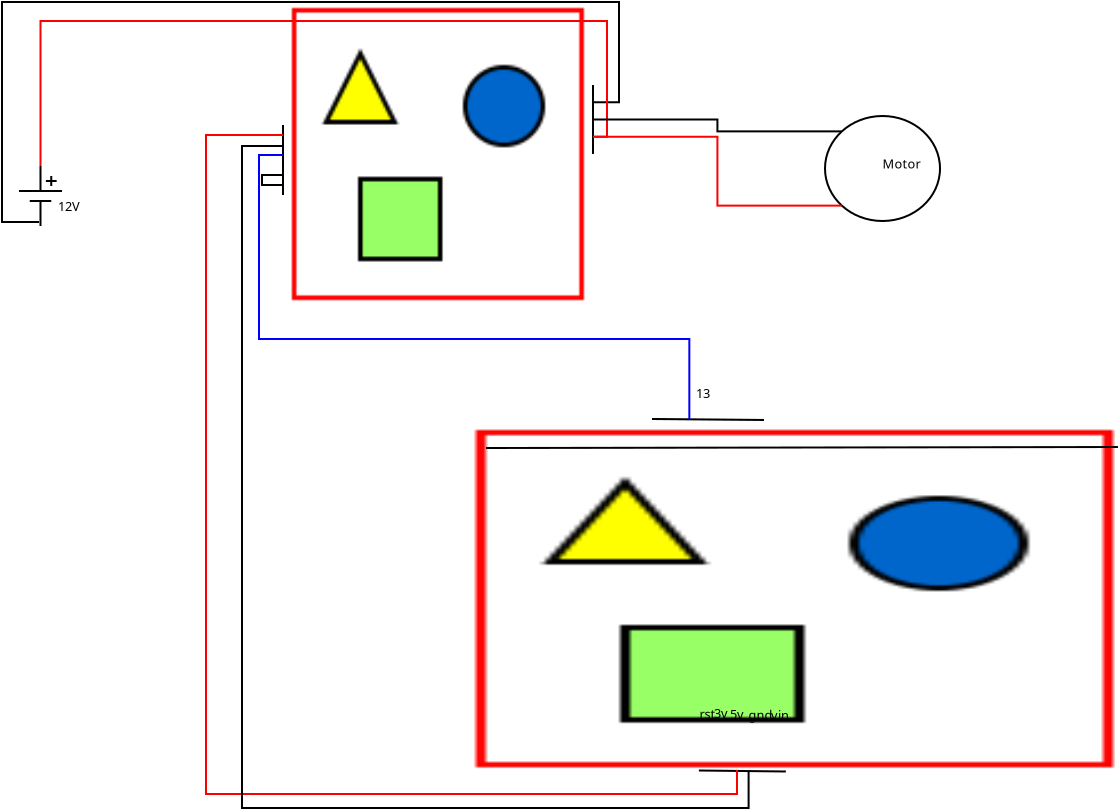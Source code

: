 <?xml version="1.0" encoding="UTF-8"?>
<dia:diagram xmlns:dia="http://www.lysator.liu.se/~alla/dia/">
  <dia:layer name="Background" visible="true" active="true">
    <dia:object type="Standard - Image" version="0" id="O0">
      <dia:attribute name="obj_pos">
        <dia:point val="14.044,33.3"/>
      </dia:attribute>
      <dia:attribute name="obj_bb">
        <dia:rectangle val="13.994,33.25;45.95,50.215"/>
      </dia:attribute>
      <dia:attribute name="elem_corner">
        <dia:point val="14.044,33.3"/>
      </dia:attribute>
      <dia:attribute name="elem_width">
        <dia:real val="31.856"/>
      </dia:attribute>
      <dia:attribute name="elem_height">
        <dia:real val="16.865"/>
      </dia:attribute>
      <dia:attribute name="draw_border">
        <dia:boolean val="false"/>
      </dia:attribute>
      <dia:attribute name="keep_aspect">
        <dia:boolean val="true"/>
      </dia:attribute>
      <dia:attribute name="file">
        <dia:string>#725241013_o.jpg#</dia:string>
      </dia:attribute>
    </dia:object>
    <dia:object type="Standard - Text" version="1" id="O1">
      <dia:attribute name="obj_pos">
        <dia:point val="7.4,7.1"/>
      </dia:attribute>
      <dia:attribute name="obj_bb">
        <dia:rectangle val="7.4,6.46;7.4,7.232"/>
      </dia:attribute>
      <dia:attribute name="text">
        <dia:composite type="text">
          <dia:attribute name="string">
            <dia:string>##</dia:string>
          </dia:attribute>
          <dia:attribute name="font">
            <dia:font family="sans" style="0" name="Helvetica"/>
          </dia:attribute>
          <dia:attribute name="height">
            <dia:real val="0.8"/>
          </dia:attribute>
          <dia:attribute name="pos">
            <dia:point val="7.4,7.1"/>
          </dia:attribute>
          <dia:attribute name="color">
            <dia:color val="#000000"/>
          </dia:attribute>
          <dia:attribute name="alignment">
            <dia:enum val="0"/>
          </dia:attribute>
        </dia:composite>
      </dia:attribute>
      <dia:attribute name="valign">
        <dia:enum val="3"/>
      </dia:attribute>
    </dia:object>
    <dia:object type="Standard - Line" version="0" id="O2">
      <dia:attribute name="obj_pos">
        <dia:point val="14.55,34.2"/>
      </dia:attribute>
      <dia:attribute name="obj_bb">
        <dia:rectangle val="14.5,34.1;46.2,34.25"/>
      </dia:attribute>
      <dia:attribute name="conn_endpoints">
        <dia:point val="14.55,34.2"/>
        <dia:point val="46.15,34.15"/>
      </dia:attribute>
      <dia:attribute name="numcp">
        <dia:int val="2"/>
      </dia:attribute>
    </dia:object>
    <dia:object type="Standard - Text" version="1" id="O3">
      <dia:attribute name="obj_pos">
        <dia:point val="25.222,47.732"/>
      </dia:attribute>
      <dia:attribute name="obj_bb">
        <dia:rectangle val="25.222,47.092;25.952,47.865"/>
      </dia:attribute>
      <dia:attribute name="text">
        <dia:composite type="text">
          <dia:attribute name="string">
            <dia:string>#rst#</dia:string>
          </dia:attribute>
          <dia:attribute name="font">
            <dia:font family="sans" style="0" name="Helvetica"/>
          </dia:attribute>
          <dia:attribute name="height">
            <dia:real val="0.8"/>
          </dia:attribute>
          <dia:attribute name="pos">
            <dia:point val="25.222,47.732"/>
          </dia:attribute>
          <dia:attribute name="color">
            <dia:color val="#000000"/>
          </dia:attribute>
          <dia:attribute name="alignment">
            <dia:enum val="0"/>
          </dia:attribute>
        </dia:composite>
      </dia:attribute>
      <dia:attribute name="valign">
        <dia:enum val="3"/>
      </dia:attribute>
    </dia:object>
    <dia:object type="Standard - Text" version="1" id="O4">
      <dia:attribute name="obj_pos">
        <dia:point val="25.95,47.7"/>
      </dia:attribute>
      <dia:attribute name="obj_bb">
        <dia:rectangle val="25.95,47.06;26.62,47.833"/>
      </dia:attribute>
      <dia:attribute name="text">
        <dia:composite type="text">
          <dia:attribute name="string">
            <dia:string>#3v#</dia:string>
          </dia:attribute>
          <dia:attribute name="font">
            <dia:font family="sans" style="0" name="Helvetica"/>
          </dia:attribute>
          <dia:attribute name="height">
            <dia:real val="0.8"/>
          </dia:attribute>
          <dia:attribute name="pos">
            <dia:point val="25.95,47.7"/>
          </dia:attribute>
          <dia:attribute name="color">
            <dia:color val="#000000"/>
          </dia:attribute>
          <dia:attribute name="alignment">
            <dia:enum val="0"/>
          </dia:attribute>
        </dia:composite>
      </dia:attribute>
      <dia:attribute name="valign">
        <dia:enum val="3"/>
      </dia:attribute>
    </dia:object>
    <dia:object type="Standard - Text" version="1" id="O5">
      <dia:attribute name="obj_pos">
        <dia:point val="26.75,47.75"/>
      </dia:attribute>
      <dia:attribute name="obj_bb">
        <dia:rectangle val="26.75,47.11;27.42,47.883"/>
      </dia:attribute>
      <dia:attribute name="text">
        <dia:composite type="text">
          <dia:attribute name="string">
            <dia:string>#5v#</dia:string>
          </dia:attribute>
          <dia:attribute name="font">
            <dia:font family="sans" style="0" name="Helvetica"/>
          </dia:attribute>
          <dia:attribute name="height">
            <dia:real val="0.8"/>
          </dia:attribute>
          <dia:attribute name="pos">
            <dia:point val="26.75,47.75"/>
          </dia:attribute>
          <dia:attribute name="color">
            <dia:color val="#000000"/>
          </dia:attribute>
          <dia:attribute name="alignment">
            <dia:enum val="0"/>
          </dia:attribute>
        </dia:composite>
      </dia:attribute>
      <dia:attribute name="valign">
        <dia:enum val="3"/>
      </dia:attribute>
    </dia:object>
    <dia:object type="Standard - Text" version="1" id="O6">
      <dia:attribute name="obj_pos">
        <dia:point val="27.672,47.782"/>
      </dia:attribute>
      <dia:attribute name="obj_bb">
        <dia:rectangle val="27.672,47.142;28.74,47.915"/>
      </dia:attribute>
      <dia:attribute name="text">
        <dia:composite type="text">
          <dia:attribute name="string">
            <dia:string>#gnd#</dia:string>
          </dia:attribute>
          <dia:attribute name="font">
            <dia:font family="sans" style="0" name="Helvetica"/>
          </dia:attribute>
          <dia:attribute name="height">
            <dia:real val="0.8"/>
          </dia:attribute>
          <dia:attribute name="pos">
            <dia:point val="27.672,47.782"/>
          </dia:attribute>
          <dia:attribute name="color">
            <dia:color val="#000000"/>
          </dia:attribute>
          <dia:attribute name="alignment">
            <dia:enum val="0"/>
          </dia:attribute>
        </dia:composite>
      </dia:attribute>
      <dia:attribute name="valign">
        <dia:enum val="3"/>
      </dia:attribute>
    </dia:object>
    <dia:object type="Standard - Text" version="1" id="O7">
      <dia:attribute name="obj_pos">
        <dia:point val="28.8,47.8"/>
      </dia:attribute>
      <dia:attribute name="obj_bb">
        <dia:rectangle val="28.8,47.16;29.625,47.932"/>
      </dia:attribute>
      <dia:attribute name="text">
        <dia:composite type="text">
          <dia:attribute name="string">
            <dia:string>#vin#</dia:string>
          </dia:attribute>
          <dia:attribute name="font">
            <dia:font family="sans" style="0" name="Helvetica"/>
          </dia:attribute>
          <dia:attribute name="height">
            <dia:real val="0.8"/>
          </dia:attribute>
          <dia:attribute name="pos">
            <dia:point val="28.8,47.8"/>
          </dia:attribute>
          <dia:attribute name="color">
            <dia:color val="#000000"/>
          </dia:attribute>
          <dia:attribute name="alignment">
            <dia:enum val="0"/>
          </dia:attribute>
        </dia:composite>
      </dia:attribute>
      <dia:attribute name="valign">
        <dia:enum val="3"/>
      </dia:attribute>
    </dia:object>
    <dia:object type="Standard - Line" version="0" id="O8">
      <dia:attribute name="obj_pos">
        <dia:point val="25.194,50.325"/>
      </dia:attribute>
      <dia:attribute name="obj_bb">
        <dia:rectangle val="25.144,50.274;29.595,50.426"/>
      </dia:attribute>
      <dia:attribute name="conn_endpoints">
        <dia:point val="25.194,50.325"/>
        <dia:point val="29.544,50.375"/>
      </dia:attribute>
      <dia:attribute name="numcp">
        <dia:int val="6"/>
      </dia:attribute>
    </dia:object>
    <dia:object type="Standard - Image" version="0" id="O9">
      <dia:attribute name="obj_pos">
        <dia:point val="4.844,12.2"/>
      </dia:attribute>
      <dia:attribute name="obj_bb">
        <dia:rectangle val="4.794,12.15;19.494,26.85"/>
      </dia:attribute>
      <dia:attribute name="elem_corner">
        <dia:point val="4.844,12.2"/>
      </dia:attribute>
      <dia:attribute name="elem_width">
        <dia:real val="14.6"/>
      </dia:attribute>
      <dia:attribute name="elem_height">
        <dia:real val="14.6"/>
      </dia:attribute>
      <dia:attribute name="draw_border">
        <dia:boolean val="false"/>
      </dia:attribute>
      <dia:attribute name="keep_aspect">
        <dia:boolean val="true"/>
      </dia:attribute>
      <dia:attribute name="file">
        <dia:string>#Arduino-Relays-2-Channel.jpg#</dia:string>
      </dia:attribute>
    </dia:object>
    <dia:object type="Circuit - Vertical Powersource (European)" version="1" id="O10">
      <dia:attribute name="obj_pos">
        <dia:point val="-8.8,20.1"/>
      </dia:attribute>
      <dia:attribute name="obj_bb">
        <dia:rectangle val="-8.8,20.1;-6.65,23.1"/>
      </dia:attribute>
      <dia:attribute name="meta">
        <dia:composite type="dict"/>
      </dia:attribute>
      <dia:attribute name="elem_corner">
        <dia:point val="-8.8,20.1"/>
      </dia:attribute>
      <dia:attribute name="elem_width">
        <dia:real val="2.15"/>
      </dia:attribute>
      <dia:attribute name="elem_height">
        <dia:real val="3.0"/>
      </dia:attribute>
      <dia:attribute name="line_width">
        <dia:real val="0.1"/>
      </dia:attribute>
      <dia:attribute name="line_colour">
        <dia:color val="#000000"/>
      </dia:attribute>
      <dia:attribute name="fill_colour">
        <dia:color val="#ffffff"/>
      </dia:attribute>
      <dia:attribute name="show_background">
        <dia:boolean val="true"/>
      </dia:attribute>
      <dia:attribute name="line_style">
        <dia:enum val="0"/>
        <dia:real val="1"/>
      </dia:attribute>
      <dia:attribute name="flip_horizontal">
        <dia:boolean val="false"/>
      </dia:attribute>
      <dia:attribute name="flip_vertical">
        <dia:boolean val="false"/>
      </dia:attribute>
      <dia:attribute name="subscale">
        <dia:real val="1"/>
      </dia:attribute>
    </dia:object>
    <dia:object type="Standard - Text" version="1" id="O11">
      <dia:attribute name="obj_pos">
        <dia:point val="-6.85,22.35"/>
      </dia:attribute>
      <dia:attribute name="obj_bb">
        <dia:rectangle val="-6.85,21.691;-5.748,22.521"/>
      </dia:attribute>
      <dia:attribute name="text">
        <dia:composite type="text">
          <dia:attribute name="string">
            <dia:string>#12V#</dia:string>
          </dia:attribute>
          <dia:attribute name="font">
            <dia:font family="sans" style="0" name="Helvetica"/>
          </dia:attribute>
          <dia:attribute name="height">
            <dia:real val="0.8"/>
          </dia:attribute>
          <dia:attribute name="pos">
            <dia:point val="-6.85,22.35"/>
          </dia:attribute>
          <dia:attribute name="color">
            <dia:color val="#000000"/>
          </dia:attribute>
          <dia:attribute name="alignment">
            <dia:enum val="0"/>
          </dia:attribute>
        </dia:composite>
      </dia:attribute>
      <dia:attribute name="valign">
        <dia:enum val="3"/>
      </dia:attribute>
    </dia:object>
    <dia:object type="Standard - Line" version="0" id="O12">
      <dia:attribute name="obj_pos">
        <dia:point val="4.4,18.05"/>
      </dia:attribute>
      <dia:attribute name="obj_bb">
        <dia:rectangle val="4.35,18;4.45,21.6"/>
      </dia:attribute>
      <dia:attribute name="conn_endpoints">
        <dia:point val="4.4,18.05"/>
        <dia:point val="4.4,21.55"/>
      </dia:attribute>
      <dia:attribute name="numcp">
        <dia:int val="6"/>
      </dia:attribute>
    </dia:object>
    <dia:object type="Standard - ZigZagLine" version="1" id="O13">
      <dia:attribute name="obj_pos">
        <dia:point val="4.4,21.05"/>
      </dia:attribute>
      <dia:attribute name="obj_bb">
        <dia:rectangle val="3.3,20.5;4.45,21.1"/>
      </dia:attribute>
      <dia:attribute name="orth_points">
        <dia:point val="4.4,21.05"/>
        <dia:point val="3.8,21.05"/>
        <dia:point val="3.8,21.05"/>
        <dia:point val="3.35,21.05"/>
        <dia:point val="3.35,20.55"/>
        <dia:point val="4.4,20.55"/>
      </dia:attribute>
      <dia:attribute name="orth_orient">
        <dia:enum val="0"/>
        <dia:enum val="1"/>
        <dia:enum val="0"/>
        <dia:enum val="1"/>
        <dia:enum val="0"/>
      </dia:attribute>
      <dia:attribute name="autorouting">
        <dia:boolean val="false"/>
      </dia:attribute>
      <dia:connections>
        <dia:connection handle="0" to="O12" connection="5"/>
        <dia:connection handle="1" to="O12" connection="4"/>
      </dia:connections>
    </dia:object>
    <dia:object type="Standard - Line" version="0" id="O14">
      <dia:attribute name="obj_pos">
        <dia:point val="22.85,32.75"/>
      </dia:attribute>
      <dia:attribute name="obj_bb">
        <dia:rectangle val="22.8,32.7;28.5,32.85"/>
      </dia:attribute>
      <dia:attribute name="conn_endpoints">
        <dia:point val="22.85,32.75"/>
        <dia:point val="28.45,32.8"/>
      </dia:attribute>
      <dia:attribute name="numcp">
        <dia:int val="8"/>
      </dia:attribute>
    </dia:object>
    <dia:object type="Standard - ZigZagLine" version="1" id="O15">
      <dia:attribute name="obj_pos">
        <dia:point val="4.4,19.55"/>
      </dia:attribute>
      <dia:attribute name="obj_bb">
        <dia:rectangle val="3.15,19.5;24.767,32.817"/>
      </dia:attribute>
      <dia:attribute name="orth_points">
        <dia:point val="4.4,19.55"/>
        <dia:point val="4.4,19.55"/>
        <dia:point val="3.2,19.55"/>
        <dia:point val="3.2,28.75"/>
        <dia:point val="24.717,28.75"/>
        <dia:point val="24.717,32.767"/>
      </dia:attribute>
      <dia:attribute name="orth_orient">
        <dia:enum val="1"/>
        <dia:enum val="0"/>
        <dia:enum val="1"/>
        <dia:enum val="0"/>
        <dia:enum val="1"/>
      </dia:attribute>
      <dia:attribute name="autorouting">
        <dia:boolean val="false"/>
      </dia:attribute>
      <dia:attribute name="line_color">
        <dia:color val="#0000ff"/>
      </dia:attribute>
      <dia:connections>
        <dia:connection handle="0" to="O12" connection="2"/>
        <dia:connection handle="1" to="O14" connection="2"/>
      </dia:connections>
    </dia:object>
    <dia:object type="Standard - Text" version="1" id="O16">
      <dia:attribute name="obj_pos">
        <dia:point val="25.05,31.7"/>
      </dia:attribute>
      <dia:attribute name="obj_bb">
        <dia:rectangle val="25.05,31.06;25.75,31.832"/>
      </dia:attribute>
      <dia:attribute name="text">
        <dia:composite type="text">
          <dia:attribute name="string">
            <dia:string>#13#</dia:string>
          </dia:attribute>
          <dia:attribute name="font">
            <dia:font family="sans" style="0" name="Helvetica"/>
          </dia:attribute>
          <dia:attribute name="height">
            <dia:real val="0.8"/>
          </dia:attribute>
          <dia:attribute name="pos">
            <dia:point val="25.05,31.7"/>
          </dia:attribute>
          <dia:attribute name="color">
            <dia:color val="#000000"/>
          </dia:attribute>
          <dia:attribute name="alignment">
            <dia:enum val="0"/>
          </dia:attribute>
        </dia:composite>
      </dia:attribute>
      <dia:attribute name="valign">
        <dia:enum val="3"/>
      </dia:attribute>
    </dia:object>
    <dia:object type="Standard - Ellipse" version="0" id="O17">
      <dia:attribute name="obj_pos">
        <dia:point val="31.5,17.6"/>
      </dia:attribute>
      <dia:attribute name="obj_bb">
        <dia:rectangle val="31.45,17.55;37.3,22.9"/>
      </dia:attribute>
      <dia:attribute name="elem_corner">
        <dia:point val="31.5,17.6"/>
      </dia:attribute>
      <dia:attribute name="elem_width">
        <dia:real val="5.75"/>
      </dia:attribute>
      <dia:attribute name="elem_height">
        <dia:real val="5.25"/>
      </dia:attribute>
    </dia:object>
    <dia:object type="Standard - Text" version="1" id="O18">
      <dia:attribute name="obj_pos">
        <dia:point val="34.375,20.225"/>
      </dia:attribute>
      <dia:attribute name="obj_bb">
        <dia:rectangle val="34.375,19.585;36.008,20.358"/>
      </dia:attribute>
      <dia:attribute name="text">
        <dia:composite type="text">
          <dia:attribute name="string">
            <dia:string>#Motor#</dia:string>
          </dia:attribute>
          <dia:attribute name="font">
            <dia:font family="sans" style="0" name="Helvetica"/>
          </dia:attribute>
          <dia:attribute name="height">
            <dia:real val="0.8"/>
          </dia:attribute>
          <dia:attribute name="pos">
            <dia:point val="34.375,20.225"/>
          </dia:attribute>
          <dia:attribute name="color">
            <dia:color val="#000000"/>
          </dia:attribute>
          <dia:attribute name="alignment">
            <dia:enum val="0"/>
          </dia:attribute>
        </dia:composite>
      </dia:attribute>
      <dia:attribute name="valign">
        <dia:enum val="3"/>
      </dia:attribute>
      <dia:connections>
        <dia:connection handle="0" to="O17" connection="8"/>
      </dia:connections>
    </dia:object>
    <dia:object type="Standard - Line" version="0" id="O19">
      <dia:attribute name="obj_pos">
        <dia:point val="19.9,16.05"/>
      </dia:attribute>
      <dia:attribute name="obj_bb">
        <dia:rectangle val="19.85,16;19.95,19.55"/>
      </dia:attribute>
      <dia:attribute name="conn_endpoints">
        <dia:point val="19.9,16.05"/>
        <dia:point val="19.9,19.5"/>
      </dia:attribute>
      <dia:attribute name="numcp">
        <dia:int val="3"/>
      </dia:attribute>
    </dia:object>
    <dia:object type="Standard - ZigZagLine" version="1" id="O20">
      <dia:attribute name="obj_pos">
        <dia:point val="-7.8,22.9"/>
      </dia:attribute>
      <dia:attribute name="obj_bb">
        <dia:rectangle val="-9.7,11.85;21.25,22.95"/>
      </dia:attribute>
      <dia:attribute name="orth_points">
        <dia:point val="-7.8,22.9"/>
        <dia:point val="-9.65,22.9"/>
        <dia:point val="-9.65,11.9"/>
        <dia:point val="21.2,11.9"/>
        <dia:point val="21.2,16.913"/>
        <dia:point val="19.9,16.913"/>
        <dia:point val="19.9,16.913"/>
      </dia:attribute>
      <dia:attribute name="orth_orient">
        <dia:enum val="0"/>
        <dia:enum val="1"/>
        <dia:enum val="0"/>
        <dia:enum val="1"/>
        <dia:enum val="0"/>
        <dia:enum val="1"/>
      </dia:attribute>
      <dia:attribute name="autorouting">
        <dia:boolean val="false"/>
      </dia:attribute>
      <dia:connections>
        <dia:connection handle="1" to="O19" connection="0"/>
      </dia:connections>
    </dia:object>
    <dia:object type="Standard - ZigZagLine" version="1" id="O21">
      <dia:attribute name="obj_pos">
        <dia:point val="-7.725,20.1"/>
      </dia:attribute>
      <dia:attribute name="obj_bb">
        <dia:rectangle val="-7.775,12.8;20.65,20.15"/>
      </dia:attribute>
      <dia:attribute name="orth_points">
        <dia:point val="-7.725,20.1"/>
        <dia:point val="-7.725,12.85"/>
        <dia:point val="20.6,12.85"/>
        <dia:point val="20.6,18.637"/>
        <dia:point val="19.9,18.637"/>
        <dia:point val="19.9,18.637"/>
      </dia:attribute>
      <dia:attribute name="orth_orient">
        <dia:enum val="1"/>
        <dia:enum val="0"/>
        <dia:enum val="1"/>
        <dia:enum val="0"/>
        <dia:enum val="1"/>
      </dia:attribute>
      <dia:attribute name="autorouting">
        <dia:boolean val="false"/>
      </dia:attribute>
      <dia:attribute name="line_color">
        <dia:color val="#ff0000"/>
      </dia:attribute>
      <dia:connections>
        <dia:connection handle="0" to="O10" connection="0"/>
        <dia:connection handle="1" to="O19" connection="2"/>
      </dia:connections>
    </dia:object>
    <dia:object type="Standard - ZigZagLine" version="1" id="O22">
      <dia:attribute name="obj_pos">
        <dia:point val="27.059,50.346"/>
      </dia:attribute>
      <dia:attribute name="obj_bb">
        <dia:rectangle val="0.5,18.5;27.15,51.55"/>
      </dia:attribute>
      <dia:attribute name="orth_points">
        <dia:point val="27.059,50.346"/>
        <dia:point val="27.1,50.346"/>
        <dia:point val="27.1,51.5"/>
        <dia:point val="0.55,51.5"/>
        <dia:point val="0.55,18.55"/>
        <dia:point val="4.4,18.55"/>
      </dia:attribute>
      <dia:attribute name="orth_orient">
        <dia:enum val="0"/>
        <dia:enum val="1"/>
        <dia:enum val="0"/>
        <dia:enum val="1"/>
        <dia:enum val="0"/>
      </dia:attribute>
      <dia:attribute name="autorouting">
        <dia:boolean val="false"/>
      </dia:attribute>
      <dia:attribute name="line_color">
        <dia:color val="#ff0000"/>
      </dia:attribute>
      <dia:connections>
        <dia:connection handle="0" to="O8" connection="2"/>
        <dia:connection handle="1" to="O12" connection="0"/>
      </dia:connections>
    </dia:object>
    <dia:object type="Standard - ZigZagLine" version="1" id="O23">
      <dia:attribute name="obj_pos">
        <dia:point val="4.4,18.8"/>
      </dia:attribute>
      <dia:attribute name="obj_bb">
        <dia:rectangle val="2.3,18.75;27.73,52.25"/>
      </dia:attribute>
      <dia:attribute name="orth_points">
        <dia:point val="4.4,18.8"/>
        <dia:point val="4.4,19.1"/>
        <dia:point val="2.35,19.1"/>
        <dia:point val="2.35,52.2"/>
        <dia:point val="27.68,52.2"/>
        <dia:point val="27.68,50.354"/>
      </dia:attribute>
      <dia:attribute name="orth_orient">
        <dia:enum val="1"/>
        <dia:enum val="0"/>
        <dia:enum val="1"/>
        <dia:enum val="0"/>
        <dia:enum val="1"/>
      </dia:attribute>
      <dia:attribute name="autorouting">
        <dia:boolean val="false"/>
      </dia:attribute>
      <dia:connections>
        <dia:connection handle="1" to="O8" connection="3"/>
      </dia:connections>
    </dia:object>
    <dia:object type="Standard - ZigZagLine" version="1" id="O24">
      <dia:attribute name="obj_pos">
        <dia:point val="19.9,18.637"/>
      </dia:attribute>
      <dia:attribute name="obj_bb">
        <dia:rectangle val="19.85,18.587;32.392,22.131"/>
      </dia:attribute>
      <dia:attribute name="orth_points">
        <dia:point val="19.9,18.637"/>
        <dia:point val="26.121,18.637"/>
        <dia:point val="26.121,22.081"/>
        <dia:point val="32.342,22.081"/>
      </dia:attribute>
      <dia:attribute name="orth_orient">
        <dia:enum val="0"/>
        <dia:enum val="1"/>
        <dia:enum val="0"/>
      </dia:attribute>
      <dia:attribute name="autorouting">
        <dia:boolean val="true"/>
      </dia:attribute>
      <dia:attribute name="line_color">
        <dia:color val="#ff0000"/>
      </dia:attribute>
      <dia:connections>
        <dia:connection handle="0" to="O19" connection="2"/>
        <dia:connection handle="1" to="O17" connection="5"/>
      </dia:connections>
    </dia:object>
    <dia:object type="Standard - ZigZagLine" version="1" id="O25">
      <dia:attribute name="obj_pos">
        <dia:point val="32.342,18.369"/>
      </dia:attribute>
      <dia:attribute name="obj_bb">
        <dia:rectangle val="19.85,17.725;32.392,18.419"/>
      </dia:attribute>
      <dia:attribute name="orth_points">
        <dia:point val="32.342,18.369"/>
        <dia:point val="26.121,18.369"/>
        <dia:point val="26.121,17.775"/>
        <dia:point val="19.9,17.775"/>
      </dia:attribute>
      <dia:attribute name="orth_orient">
        <dia:enum val="0"/>
        <dia:enum val="1"/>
        <dia:enum val="0"/>
      </dia:attribute>
      <dia:attribute name="autorouting">
        <dia:boolean val="true"/>
      </dia:attribute>
      <dia:connections>
        <dia:connection handle="0" to="O17" connection="0"/>
        <dia:connection handle="1" to="O19" connection="1"/>
      </dia:connections>
    </dia:object>
  </dia:layer>
</dia:diagram>
